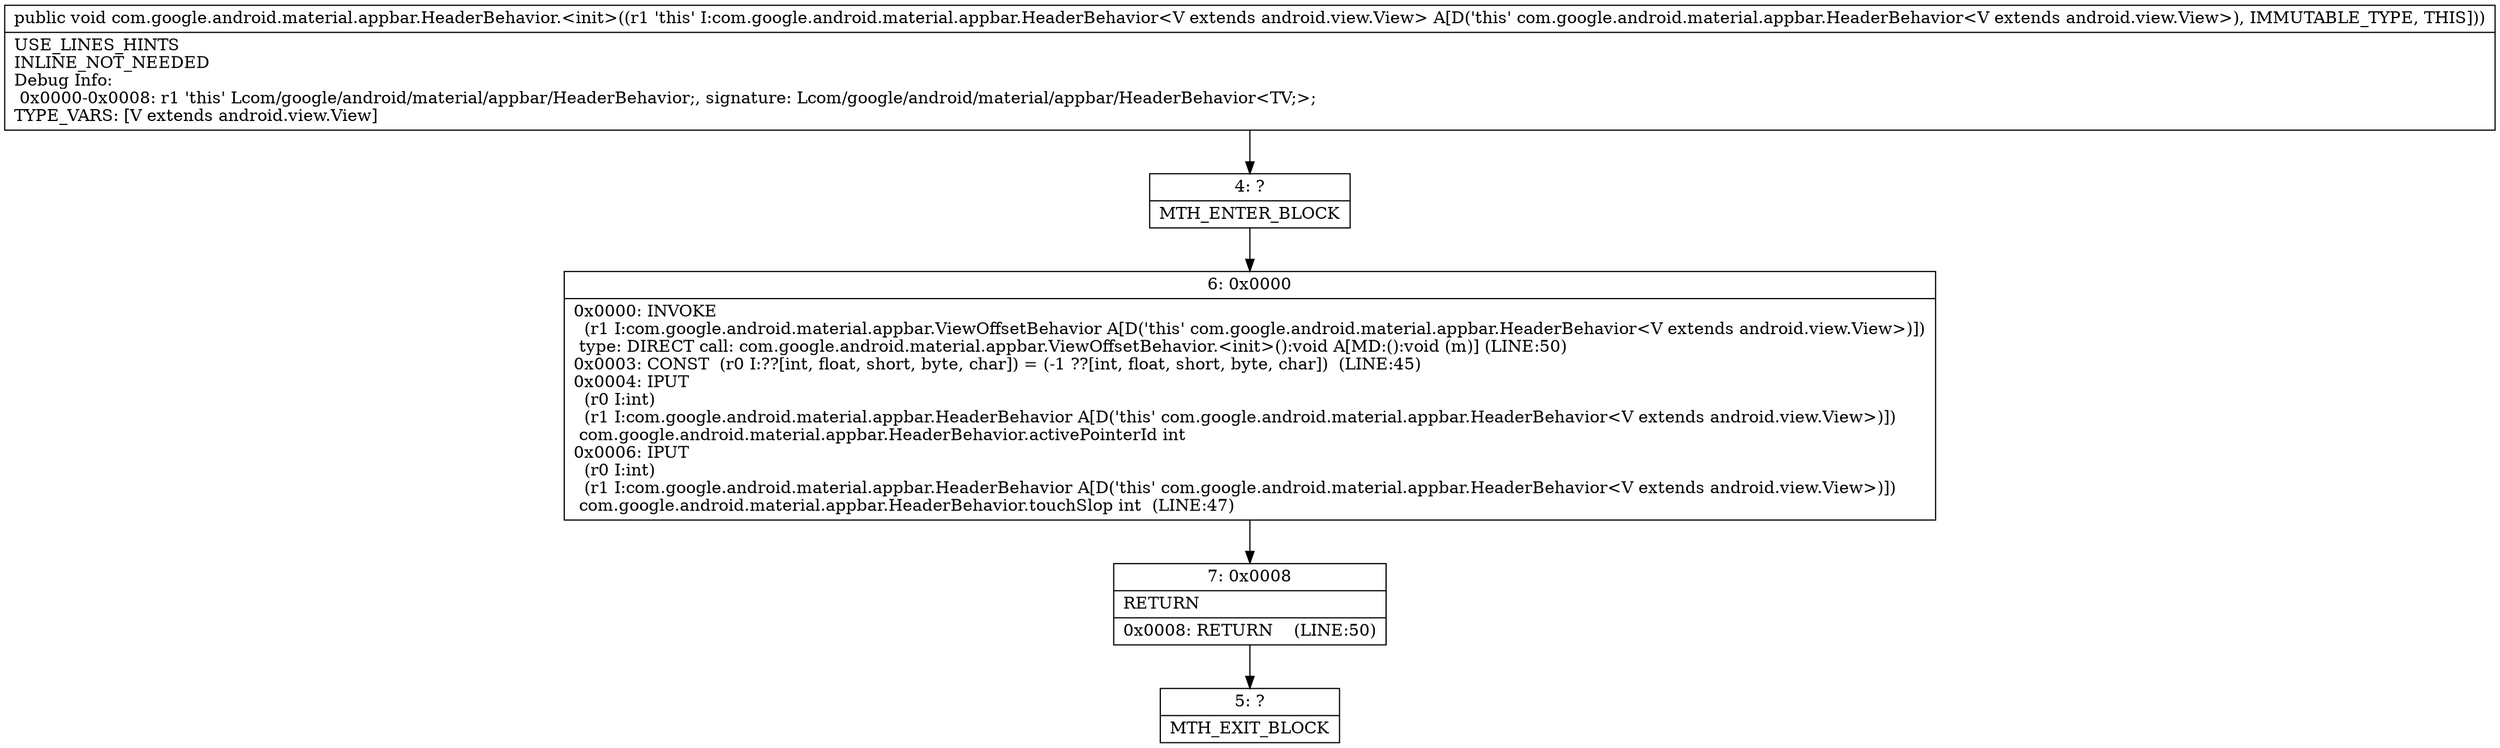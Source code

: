 digraph "CFG forcom.google.android.material.appbar.HeaderBehavior.\<init\>()V" {
Node_4 [shape=record,label="{4\:\ ?|MTH_ENTER_BLOCK\l}"];
Node_6 [shape=record,label="{6\:\ 0x0000|0x0000: INVOKE  \l  (r1 I:com.google.android.material.appbar.ViewOffsetBehavior A[D('this' com.google.android.material.appbar.HeaderBehavior\<V extends android.view.View\>)])\l type: DIRECT call: com.google.android.material.appbar.ViewOffsetBehavior.\<init\>():void A[MD:():void (m)] (LINE:50)\l0x0003: CONST  (r0 I:??[int, float, short, byte, char]) = (\-1 ??[int, float, short, byte, char])  (LINE:45)\l0x0004: IPUT  \l  (r0 I:int)\l  (r1 I:com.google.android.material.appbar.HeaderBehavior A[D('this' com.google.android.material.appbar.HeaderBehavior\<V extends android.view.View\>)])\l com.google.android.material.appbar.HeaderBehavior.activePointerId int \l0x0006: IPUT  \l  (r0 I:int)\l  (r1 I:com.google.android.material.appbar.HeaderBehavior A[D('this' com.google.android.material.appbar.HeaderBehavior\<V extends android.view.View\>)])\l com.google.android.material.appbar.HeaderBehavior.touchSlop int  (LINE:47)\l}"];
Node_7 [shape=record,label="{7\:\ 0x0008|RETURN\l|0x0008: RETURN    (LINE:50)\l}"];
Node_5 [shape=record,label="{5\:\ ?|MTH_EXIT_BLOCK\l}"];
MethodNode[shape=record,label="{public void com.google.android.material.appbar.HeaderBehavior.\<init\>((r1 'this' I:com.google.android.material.appbar.HeaderBehavior\<V extends android.view.View\> A[D('this' com.google.android.material.appbar.HeaderBehavior\<V extends android.view.View\>), IMMUTABLE_TYPE, THIS]))  | USE_LINES_HINTS\lINLINE_NOT_NEEDED\lDebug Info:\l  0x0000\-0x0008: r1 'this' Lcom\/google\/android\/material\/appbar\/HeaderBehavior;, signature: Lcom\/google\/android\/material\/appbar\/HeaderBehavior\<TV;\>;\lTYPE_VARS: [V extends android.view.View]\l}"];
MethodNode -> Node_4;Node_4 -> Node_6;
Node_6 -> Node_7;
Node_7 -> Node_5;
}

